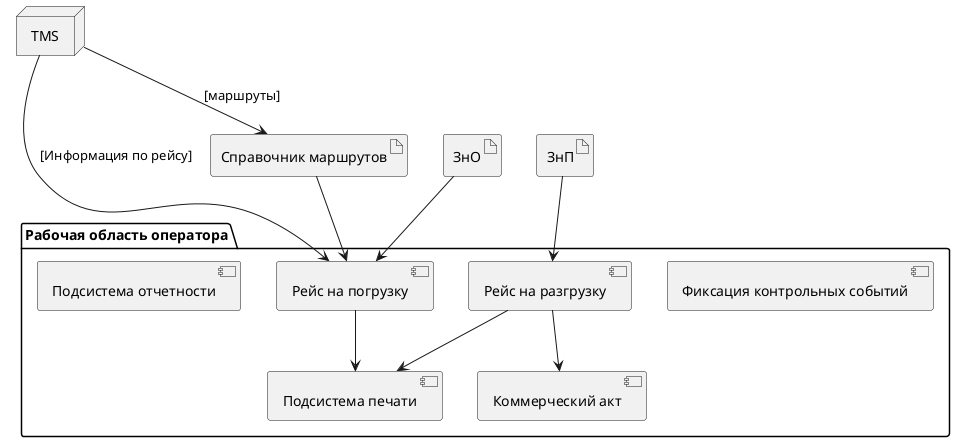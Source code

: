 @startuml

node TMS

artifact ZnP as "ЗнП"
artifact ZnO as "ЗнО"
artifact logCard as "Справочник маршрутов"

 package interfaceOper as "Рабочая область оператора" {
        ' frame regZNO as "Трекинг ЗнО/ЗнП/Рейс"
        component checkIN as "Фиксация контрольных событий"
        
        component flightOut as "Рейс на погрузку"
        ' component QueueFlight as "Наполнение рейсов ЗнО"
        ' component runZno as "Выдача заданий в \nскладские системы"

        component komAkt as "Коммерческий акт"
        ' component fixErr as "Система фиксации отклонений "
        ' component tsd as "Система выпуска комлпектов ТСД"
        ' component depositDocs as "Система выпуска \nдокументов для поклажедателей"

        component flightIn as "Рейс на разгрузку"
        component printDoc as "Подсистема печати"

        component reports1 as "Подсистема отчетности"


        ' regFlight -left-> QueueFlight
        ' QueueFlight --> regZNO
        ' QueueFlight -->runZno :[привязка к рейсу]

        flightIn --> komAkt
        flightIn --> printDoc
        flightOut --> printDoc

        
    }

ZnP -->flightIn
ZnO -->flightOut

TMS --> logCard : [маршруты]
logCard -->flightOut
TMS --> flightOut:[Информация по рейсу]

@enduml